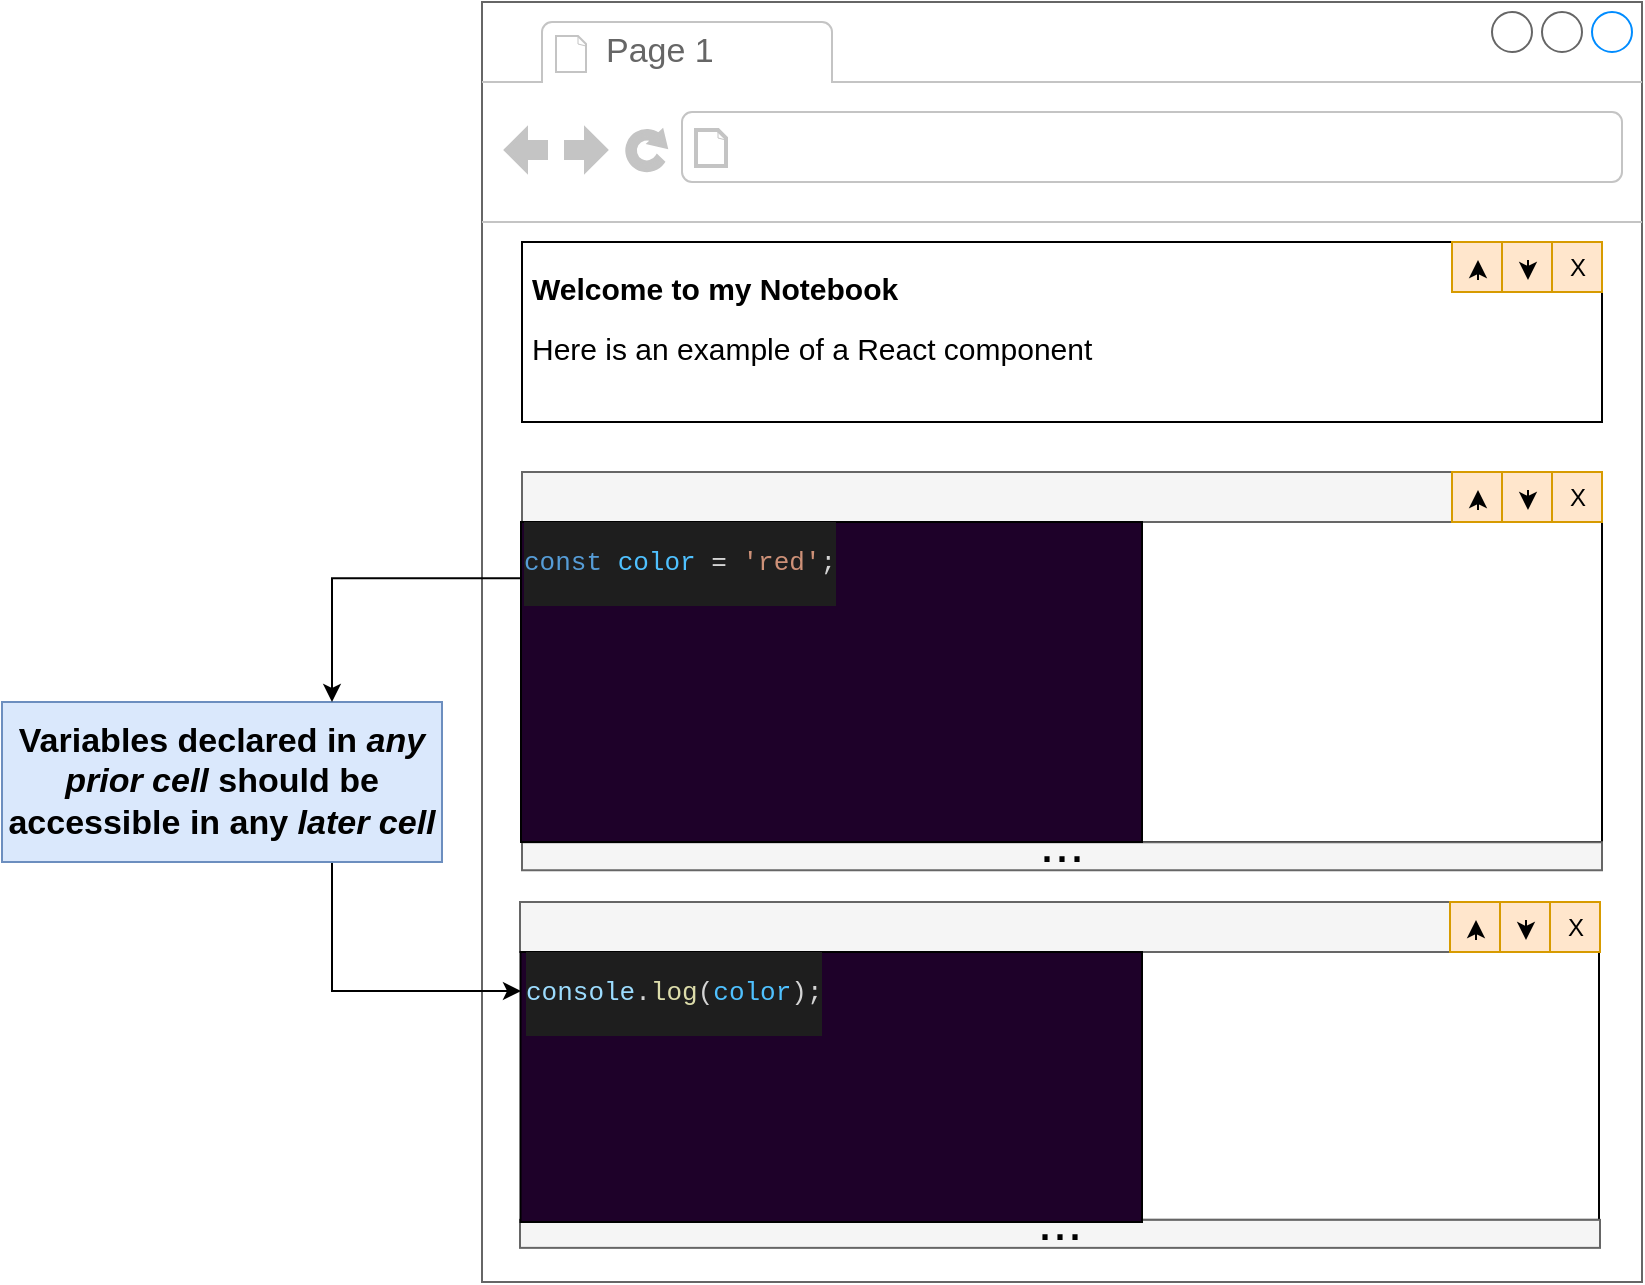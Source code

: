 <mxfile version="13.3.7" type="device" pages="5"><diagram id="fMt2yLGvIzxFfMrioRBl" name="01 - feature"><mxGraphModel dx="715" dy="441" grid="1" gridSize="10" guides="1" tooltips="1" connect="1" arrows="1" fold="1" page="1" pageScale="1" pageWidth="1920" pageHeight="1200" math="0" shadow="0"><root><mxCell id="0"/><mxCell id="1" parent="0"/><mxCell id="4EHgnPiR4LITWWFF0aPm-1" value="" style="strokeWidth=1;shadow=0;dashed=0;align=center;html=1;shape=mxgraph.mockup.containers.browserWindow;rSize=0;strokeColor=#666666;strokeColor2=#008cff;strokeColor3=#c4c4c4;mainText=,;recursiveResize=0;fontSize=15;" vertex="1" parent="1"><mxGeometry x="460" y="190" width="580" height="640" as="geometry"/></mxCell><mxCell id="4EHgnPiR4LITWWFF0aPm-2" value="" style="rounded=0;whiteSpace=wrap;html=1;fontColor=#919191;align=left;" vertex="1" parent="4EHgnPiR4LITWWFF0aPm-1"><mxGeometry x="20" y="120" width="540" height="90" as="geometry"/></mxCell><mxCell id="4EHgnPiR4LITWWFF0aPm-3" value="Page 1" style="strokeWidth=1;shadow=0;dashed=0;align=center;html=1;shape=mxgraph.mockup.containers.anchor;fontSize=17;fontColor=#666666;align=left;" vertex="1" parent="4EHgnPiR4LITWWFF0aPm-1"><mxGeometry x="60" y="12" width="110" height="26" as="geometry"/></mxCell><mxCell id="4EHgnPiR4LITWWFF0aPm-4" value="" style="strokeWidth=1;shadow=0;dashed=0;align=center;html=1;shape=mxgraph.mockup.containers.anchor;rSize=0;fontSize=17;fontColor=#666666;align=left;" vertex="1" parent="4EHgnPiR4LITWWFF0aPm-1"><mxGeometry x="130" y="60" width="250" height="26" as="geometry"/></mxCell><mxCell id="4EHgnPiR4LITWWFF0aPm-5" value="Welcome to my Notebook" style="text;html=1;strokeColor=none;fillColor=none;align=left;verticalAlign=middle;whiteSpace=wrap;rounded=0;fontSize=15;fontStyle=1" vertex="1" parent="4EHgnPiR4LITWWFF0aPm-1"><mxGeometry x="22.5" y="132.5" width="220" height="20" as="geometry"/></mxCell><mxCell id="4EHgnPiR4LITWWFF0aPm-6" value="" style="rounded=0;whiteSpace=wrap;html=1;fontSize=15;align=left;" vertex="1" parent="4EHgnPiR4LITWWFF0aPm-1"><mxGeometry x="330" y="260" width="230" height="160" as="geometry"/></mxCell><mxCell id="4EHgnPiR4LITWWFF0aPm-8" value="Here is an example of a React component" style="text;html=1;strokeColor=none;fillColor=none;align=left;verticalAlign=middle;whiteSpace=wrap;rounded=0;fontSize=15;" vertex="1" parent="4EHgnPiR4LITWWFF0aPm-1"><mxGeometry x="22.5" y="162.5" width="300" height="20" as="geometry"/></mxCell><mxCell id="4EHgnPiR4LITWWFF0aPm-12" value="" style="rounded=0;whiteSpace=wrap;html=1;fontSize=15;align=left;" vertex="1" parent="4EHgnPiR4LITWWFF0aPm-1"><mxGeometry x="328.5" y="474.93" width="230" height="134" as="geometry"/></mxCell><mxCell id="4EHgnPiR4LITWWFF0aPm-15" value="" style="rounded=0;whiteSpace=wrap;html=1;align=left;fillColor=#ffe6cc;strokeColor=#d79b00;" vertex="1" parent="4EHgnPiR4LITWWFF0aPm-1"><mxGeometry x="535" y="120" width="25" height="25" as="geometry"/></mxCell><mxCell id="4EHgnPiR4LITWWFF0aPm-16" value="" style="rounded=0;whiteSpace=wrap;html=1;align=left;fillColor=#ffe6cc;strokeColor=#d79b00;" vertex="1" parent="4EHgnPiR4LITWWFF0aPm-1"><mxGeometry x="510" y="120" width="25" height="25" as="geometry"/></mxCell><mxCell id="4EHgnPiR4LITWWFF0aPm-17" value="" style="rounded=0;whiteSpace=wrap;html=1;align=left;fillColor=#ffe6cc;strokeColor=#d79b00;" vertex="1" parent="4EHgnPiR4LITWWFF0aPm-1"><mxGeometry x="485" y="120" width="25" height="25" as="geometry"/></mxCell><mxCell id="4EHgnPiR4LITWWFF0aPm-18" value="X" style="text;html=1;align=center;verticalAlign=middle;whiteSpace=wrap;rounded=0;" vertex="1" parent="4EHgnPiR4LITWWFF0aPm-1"><mxGeometry x="542.5" y="127.5" width="10" height="10" as="geometry"/></mxCell><mxCell id="4EHgnPiR4LITWWFF0aPm-19" value="" style="rounded=0;whiteSpace=wrap;html=1;fontColor=#333333;align=left;fillColor=#f5f5f5;strokeColor=#666666;" vertex="1" parent="4EHgnPiR4LITWWFF0aPm-1"><mxGeometry x="20" y="235" width="540" height="25" as="geometry"/></mxCell><mxCell id="4EHgnPiR4LITWWFF0aPm-20" value="" style="rounded=0;whiteSpace=wrap;html=1;align=left;fillColor=#ffe6cc;strokeColor=#d79b00;" vertex="1" parent="4EHgnPiR4LITWWFF0aPm-1"><mxGeometry x="535" y="235" width="25" height="25" as="geometry"/></mxCell><mxCell id="4EHgnPiR4LITWWFF0aPm-21" value="" style="rounded=0;whiteSpace=wrap;html=1;align=left;fillColor=#ffe6cc;strokeColor=#d79b00;" vertex="1" parent="4EHgnPiR4LITWWFF0aPm-1"><mxGeometry x="510" y="235" width="25" height="25" as="geometry"/></mxCell><mxCell id="4EHgnPiR4LITWWFF0aPm-22" value="" style="rounded=0;whiteSpace=wrap;html=1;align=left;fillColor=#ffe6cc;strokeColor=#d79b00;" vertex="1" parent="4EHgnPiR4LITWWFF0aPm-1"><mxGeometry x="485" y="235" width="25" height="25" as="geometry"/></mxCell><mxCell id="4EHgnPiR4LITWWFF0aPm-23" value="X" style="text;html=1;align=center;verticalAlign=middle;whiteSpace=wrap;rounded=0;" vertex="1" parent="4EHgnPiR4LITWWFF0aPm-1"><mxGeometry x="542.5" y="242.5" width="10" height="10" as="geometry"/></mxCell><mxCell id="4EHgnPiR4LITWWFF0aPm-24" value="" style="endArrow=classic;html=1;fontColor=#919191;fillColor=#ffe6cc;" edge="1" parent="4EHgnPiR4LITWWFF0aPm-1"><mxGeometry width="50" height="50" relative="1" as="geometry"><mxPoint x="498" y="254" as="sourcePoint"/><mxPoint x="498" y="244" as="targetPoint"/></mxGeometry></mxCell><mxCell id="4EHgnPiR4LITWWFF0aPm-25" value="" style="endArrow=classic;html=1;fontColor=#919191;fillColor=#ffe6cc;" edge="1" parent="4EHgnPiR4LITWWFF0aPm-1"><mxGeometry width="50" height="50" relative="1" as="geometry"><mxPoint x="523" y="244" as="sourcePoint"/><mxPoint x="523" y="254" as="targetPoint"/><Array as="points"><mxPoint x="523" y="244"/></Array></mxGeometry></mxCell><mxCell id="4EHgnPiR4LITWWFF0aPm-34" value="" style="rounded=0;whiteSpace=wrap;html=1;fontColor=#333333;align=left;fillColor=#f5f5f5;strokeColor=#666666;" vertex="1" parent="4EHgnPiR4LITWWFF0aPm-1"><mxGeometry x="19" y="450.0" width="540" height="25" as="geometry"/></mxCell><mxCell id="4EHgnPiR4LITWWFF0aPm-35" value="" style="rounded=0;whiteSpace=wrap;html=1;align=left;fillColor=#ffe6cc;strokeColor=#d79b00;" vertex="1" parent="4EHgnPiR4LITWWFF0aPm-1"><mxGeometry x="534" y="450.0" width="25" height="25" as="geometry"/></mxCell><mxCell id="4EHgnPiR4LITWWFF0aPm-36" value="" style="rounded=0;whiteSpace=wrap;html=1;align=left;fillColor=#ffe6cc;strokeColor=#d79b00;" vertex="1" parent="4EHgnPiR4LITWWFF0aPm-1"><mxGeometry x="509" y="450.0" width="25" height="25" as="geometry"/></mxCell><mxCell id="4EHgnPiR4LITWWFF0aPm-37" value="" style="rounded=0;whiteSpace=wrap;html=1;align=left;fillColor=#ffe6cc;strokeColor=#d79b00;" vertex="1" parent="4EHgnPiR4LITWWFF0aPm-1"><mxGeometry x="484" y="450.0" width="25" height="25" as="geometry"/></mxCell><mxCell id="4EHgnPiR4LITWWFF0aPm-38" value="X" style="text;html=1;align=center;verticalAlign=middle;whiteSpace=wrap;rounded=0;" vertex="1" parent="4EHgnPiR4LITWWFF0aPm-1"><mxGeometry x="541.5" y="457.5" width="10" height="10" as="geometry"/></mxCell><mxCell id="4EHgnPiR4LITWWFF0aPm-39" value="" style="endArrow=classic;html=1;fontColor=#919191;fillColor=#ffe6cc;" edge="1" parent="4EHgnPiR4LITWWFF0aPm-1"><mxGeometry width="50" height="50" relative="1" as="geometry"><mxPoint x="497" y="469.0" as="sourcePoint"/><mxPoint x="497" y="459.0" as="targetPoint"/></mxGeometry></mxCell><mxCell id="4EHgnPiR4LITWWFF0aPm-40" value="" style="endArrow=classic;html=1;fontColor=#919191;fillColor=#ffe6cc;" edge="1" parent="4EHgnPiR4LITWWFF0aPm-1"><mxGeometry width="50" height="50" relative="1" as="geometry"><mxPoint x="522" y="459.0" as="sourcePoint"/><mxPoint x="522" y="469.0" as="targetPoint"/><Array as="points"><mxPoint x="522" y="459.0"/></Array></mxGeometry></mxCell><mxCell id="4EHgnPiR4LITWWFF0aPm-41" value="" style="rounded=0;whiteSpace=wrap;html=1;fontColor=#333333;align=center;fillColor=#f5f5f5;strokeColor=#666666;fontSize=21;" vertex="1" parent="4EHgnPiR4LITWWFF0aPm-1"><mxGeometry x="19" y="608.93" width="540" height="14" as="geometry"/></mxCell><mxCell id="4EHgnPiR4LITWWFF0aPm-42" value="..." style="text;html=1;strokeColor=none;fillColor=none;align=center;verticalAlign=middle;whiteSpace=wrap;rounded=0;fontSize=27;fontColor=#000000;" vertex="1" parent="4EHgnPiR4LITWWFF0aPm-1"><mxGeometry x="269" y="608.93" width="40" height="2" as="geometry"/></mxCell><mxCell id="4EHgnPiR4LITWWFF0aPm-43" value="" style="rounded=0;whiteSpace=wrap;html=1;fontColor=#333333;align=center;fillColor=#f5f5f5;strokeColor=#666666;fontSize=21;" vertex="1" parent="4EHgnPiR4LITWWFF0aPm-1"><mxGeometry x="20" y="420.13" width="540" height="14" as="geometry"/></mxCell><mxCell id="4EHgnPiR4LITWWFF0aPm-44" value="..." style="text;html=1;strokeColor=none;fillColor=none;align=center;verticalAlign=middle;whiteSpace=wrap;rounded=0;fontSize=27;fontColor=#000000;" vertex="1" parent="4EHgnPiR4LITWWFF0aPm-1"><mxGeometry x="270" y="420.13" width="40" height="2" as="geometry"/></mxCell><mxCell id="4EHgnPiR4LITWWFF0aPm-48" value="" style="rounded=0;whiteSpace=wrap;html=1;fontSize=9;fillColor=#1E0129;" vertex="1" parent="4EHgnPiR4LITWWFF0aPm-1"><mxGeometry x="19.5" y="260" width="310.5" height="160" as="geometry"/></mxCell><mxCell id="4EHgnPiR4LITWWFF0aPm-47" value="&lt;meta charset=&quot;utf-8&quot; style=&quot;font-size: 13px;&quot;&gt;&lt;div style=&quot;color: rgb(212, 212, 212); background-color: rgb(30, 30, 30); font-family: menlo, monaco, &amp;quot;courier new&amp;quot;, monospace; font-weight: normal; font-size: 13px; line-height: 42px;&quot;&gt;&lt;div style=&quot;font-size: 13px;&quot;&gt;&lt;span style=&quot;color: rgb(86, 156, 214); font-size: 13px;&quot;&gt;const&lt;/span&gt;&lt;span style=&quot;color: rgb(212, 212, 212); font-size: 13px;&quot;&gt; &lt;/span&gt;&lt;span style=&quot;color: rgb(79, 193, 255); font-size: 13px;&quot;&gt;color&lt;/span&gt;&lt;span style=&quot;color: rgb(212, 212, 212); font-size: 13px;&quot;&gt; = &lt;/span&gt;&lt;span style=&quot;color: rgb(206, 145, 120); font-size: 13px;&quot;&gt;'red'&lt;/span&gt;&lt;span style=&quot;color: rgb(212, 212, 212); font-size: 13px;&quot;&gt;;&lt;/span&gt;&lt;/div&gt;&lt;/div&gt;" style="text;whiteSpace=wrap;html=1;fontSize=13;" vertex="1" parent="4EHgnPiR4LITWWFF0aPm-1"><mxGeometry x="19" y="252.5" width="311" height="47.5" as="geometry"/></mxCell><mxCell id="4EHgnPiR4LITWWFF0aPm-49" value="" style="rounded=0;whiteSpace=wrap;html=1;fontSize=9;fillColor=#1E0129;" vertex="1" parent="4EHgnPiR4LITWWFF0aPm-1"><mxGeometry x="19.25" y="475" width="310.75" height="135" as="geometry"/></mxCell><mxCell id="4EHgnPiR4LITWWFF0aPm-50" value="&lt;div style=&quot;color: rgb(212, 212, 212); background-color: rgb(30, 30, 30); font-family: menlo, monaco, &amp;quot;courier new&amp;quot;, monospace; font-size: 13px; line-height: 42px;&quot;&gt;&lt;span style=&quot;color: rgb(156, 220, 254); font-size: 13px;&quot;&gt;console&lt;/span&gt;.&lt;span style=&quot;color: rgb(220, 220, 170); font-size: 13px;&quot;&gt;log&lt;/span&gt;(&lt;span style=&quot;color: rgb(79, 193, 255); font-size: 13px;&quot;&gt;color&lt;/span&gt;);&lt;/div&gt;" style="text;html=1;strokeColor=none;fillColor=none;align=left;verticalAlign=middle;whiteSpace=wrap;rounded=0;fontSize=13;" vertex="1" parent="4EHgnPiR4LITWWFF0aPm-1"><mxGeometry x="19.5" y="477" width="320.5" height="35" as="geometry"/></mxCell><mxCell id="4EHgnPiR4LITWWFF0aPm-45" value="" style="endArrow=classic;html=1;fontColor=#919191;fillColor=#ffe6cc;" edge="1" parent="1"><mxGeometry width="50" height="50" relative="1" as="geometry"><mxPoint x="958" y="329" as="sourcePoint"/><mxPoint x="958" y="319" as="targetPoint"/></mxGeometry></mxCell><mxCell id="4EHgnPiR4LITWWFF0aPm-46" value="" style="endArrow=classic;html=1;fontColor=#919191;fillColor=#ffe6cc;" edge="1" parent="1"><mxGeometry width="50" height="50" relative="1" as="geometry"><mxPoint x="983" y="319" as="sourcePoint"/><mxPoint x="983" y="329" as="targetPoint"/><Array as="points"><mxPoint x="983" y="319"/></Array></mxGeometry></mxCell><mxCell id="4EHgnPiR4LITWWFF0aPm-56" style="edgeStyle=orthogonalEdgeStyle;rounded=0;orthogonalLoop=1;jettySize=auto;html=1;exitX=0.75;exitY=1;exitDx=0;exitDy=0;entryX=0;entryY=0.5;entryDx=0;entryDy=0;fontSize=17;" edge="1" parent="1" source="4EHgnPiR4LITWWFF0aPm-53" target="4EHgnPiR4LITWWFF0aPm-50"><mxGeometry relative="1" as="geometry"/></mxCell><mxCell id="4EHgnPiR4LITWWFF0aPm-53" value="Variables declared in &lt;i style=&quot;font-size: 17px;&quot;&gt;any prior cell&lt;/i&gt;&amp;nbsp;should be accessible in any &lt;i style=&quot;font-size: 17px;&quot;&gt;later cell&lt;/i&gt;" style="rounded=0;whiteSpace=wrap;html=1;fillColor=#dae8fc;fontSize=17;align=center;strokeColor=#6c8ebf;fontStyle=1" vertex="1" parent="1"><mxGeometry x="220" y="540" width="220" height="80" as="geometry"/></mxCell><mxCell id="4EHgnPiR4LITWWFF0aPm-54" style="edgeStyle=orthogonalEdgeStyle;rounded=0;orthogonalLoop=1;jettySize=auto;html=1;exitX=0;exitY=0.75;exitDx=0;exitDy=0;entryX=0.75;entryY=0;entryDx=0;entryDy=0;fontSize=17;" edge="1" parent="1" source="4EHgnPiR4LITWWFF0aPm-47" target="4EHgnPiR4LITWWFF0aPm-53"><mxGeometry relative="1" as="geometry"/></mxCell></root></mxGraphModel></diagram><diagram id="TLlCWBfr9F1sUabY5ptL" name="02 - mock"><mxGraphModel dx="601" dy="370" grid="1" gridSize="10" guides="1" tooltips="1" connect="1" arrows="1" fold="1" page="1" pageScale="1" pageWidth="1920" pageHeight="1200" math="0" shadow="0"><root><mxCell id="9-IwWH7iqZ-m_1rVDRzr-0"/><mxCell id="9-IwWH7iqZ-m_1rVDRzr-1" parent="9-IwWH7iqZ-m_1rVDRzr-0"/><mxCell id="9-IwWH7iqZ-m_1rVDRzr-19" style="edgeStyle=orthogonalEdgeStyle;rounded=0;orthogonalLoop=1;jettySize=auto;html=1;exitX=1;exitY=0.25;exitDx=0;exitDy=0;fontSize=17;" edge="1" parent="9-IwWH7iqZ-m_1rVDRzr-1" source="9-IwWH7iqZ-m_1rVDRzr-13" target="9-IwWH7iqZ-m_1rVDRzr-18"><mxGeometry relative="1" as="geometry"/></mxCell><mxCell id="9-IwWH7iqZ-m_1rVDRzr-22" style="edgeStyle=orthogonalEdgeStyle;rounded=0;orthogonalLoop=1;jettySize=auto;html=1;exitX=1;exitY=0.5;exitDx=0;exitDy=0;fontSize=17;" edge="1" parent="9-IwWH7iqZ-m_1rVDRzr-1" source="9-IwWH7iqZ-m_1rVDRzr-13" target="9-IwWH7iqZ-m_1rVDRzr-20"><mxGeometry relative="1" as="geometry"/></mxCell><mxCell id="9-IwWH7iqZ-m_1rVDRzr-23" style="edgeStyle=orthogonalEdgeStyle;rounded=0;orthogonalLoop=1;jettySize=auto;html=1;exitX=1;exitY=0.75;exitDx=0;exitDy=0;fontSize=17;" edge="1" parent="9-IwWH7iqZ-m_1rVDRzr-1" source="9-IwWH7iqZ-m_1rVDRzr-13" target="9-IwWH7iqZ-m_1rVDRzr-21"><mxGeometry relative="1" as="geometry"/></mxCell><mxCell id="9-IwWH7iqZ-m_1rVDRzr-13" value="Bundler" style="rounded=0;whiteSpace=wrap;html=1;fontSize=17;align=center;fillColor=#f8cecc;strokeColor=#b85450;fontStyle=1" vertex="1" parent="9-IwWH7iqZ-m_1rVDRzr-1"><mxGeometry x="1040" y="400" width="100" height="190" as="geometry"/></mxCell><mxCell id="9-IwWH7iqZ-m_1rVDRzr-15" style="edgeStyle=orthogonalEdgeStyle;rounded=0;orthogonalLoop=1;jettySize=auto;html=1;exitX=1;exitY=0.5;exitDx=0;exitDy=0;entryX=0;entryY=0.25;entryDx=0;entryDy=0;fontSize=17;" edge="1" parent="9-IwWH7iqZ-m_1rVDRzr-1" target="9-IwWH7iqZ-m_1rVDRzr-13"><mxGeometry relative="1" as="geometry"><mxPoint x="985" y="425" as="sourcePoint"/></mxGeometry></mxCell><mxCell id="9-IwWH7iqZ-m_1rVDRzr-16" style="edgeStyle=orthogonalEdgeStyle;rounded=0;orthogonalLoop=1;jettySize=auto;html=1;exitX=1;exitY=0.5;exitDx=0;exitDy=0;fontSize=17;" edge="1" parent="9-IwWH7iqZ-m_1rVDRzr-1" target="9-IwWH7iqZ-m_1rVDRzr-13"><mxGeometry relative="1" as="geometry"><mxPoint x="985" y="495" as="sourcePoint"/></mxGeometry></mxCell><mxCell id="9-IwWH7iqZ-m_1rVDRzr-17" style="edgeStyle=orthogonalEdgeStyle;rounded=0;orthogonalLoop=1;jettySize=auto;html=1;exitX=1;exitY=0.5;exitDx=0;exitDy=0;entryX=0;entryY=0.75;entryDx=0;entryDy=0;fontSize=17;" edge="1" parent="9-IwWH7iqZ-m_1rVDRzr-1" target="9-IwWH7iqZ-m_1rVDRzr-13"><mxGeometry relative="1" as="geometry"><mxPoint x="985" y="565.0" as="sourcePoint"/></mxGeometry></mxCell><mxCell id="9-IwWH7iqZ-m_1rVDRzr-18" value="Bundle #1" style="rounded=0;whiteSpace=wrap;html=1;fontSize=17;" vertex="1" parent="9-IwWH7iqZ-m_1rVDRzr-1"><mxGeometry x="1180" y="400" width="165" height="50" as="geometry"/></mxCell><mxCell id="9-IwWH7iqZ-m_1rVDRzr-20" value="Bundle #2" style="rounded=0;whiteSpace=wrap;html=1;fontSize=17;" vertex="1" parent="9-IwWH7iqZ-m_1rVDRzr-1"><mxGeometry x="1180" y="470" width="165" height="50" as="geometry"/></mxCell><mxCell id="9-IwWH7iqZ-m_1rVDRzr-21" value="Bundle #3" style="rounded=0;whiteSpace=wrap;html=1;fontSize=17;" vertex="1" parent="9-IwWH7iqZ-m_1rVDRzr-1"><mxGeometry x="1180" y="540" width="165" height="50" as="geometry"/></mxCell><mxCell id="9CL7wc5ZK-sgvgn8DdPb-0" value="Code Cell #1" style="rounded=0;whiteSpace=wrap;html=1;fillColor=#dae8fc;fontSize=17;align=center;strokeColor=#6c8ebf;" vertex="1" parent="9-IwWH7iqZ-m_1rVDRzr-1"><mxGeometry x="830" y="400" width="165" height="50" as="geometry"/></mxCell><mxCell id="9CL7wc5ZK-sgvgn8DdPb-1" value="Code Cell #2" style="rounded=0;whiteSpace=wrap;html=1;fillColor=#dae8fc;fontSize=17;align=center;strokeColor=#6c8ebf;" vertex="1" parent="9-IwWH7iqZ-m_1rVDRzr-1"><mxGeometry x="830" y="470" width="165" height="50" as="geometry"/></mxCell><mxCell id="9CL7wc5ZK-sgvgn8DdPb-2" value="Code Cell #3" style="rounded=0;whiteSpace=wrap;html=1;fillColor=#dae8fc;fontSize=17;align=center;strokeColor=#6c8ebf;" vertex="1" parent="9-IwWH7iqZ-m_1rVDRzr-1"><mxGeometry x="830" y="540" width="165" height="50" as="geometry"/></mxCell></root></mxGraphModel></diagram><diagram id="l2N3i514HF_DCc2bfVVc" name="03 - cumulative"><mxGraphModel dx="601" dy="370" grid="1" gridSize="10" guides="1" tooltips="1" connect="1" arrows="1" fold="1" page="1" pageScale="1" pageWidth="1920" pageHeight="1200" math="0" shadow="0"><root><mxCell id="CK3TD5VyV2mL7bhEDmnD-0"/><mxCell id="CK3TD5VyV2mL7bhEDmnD-1" parent="CK3TD5VyV2mL7bhEDmnD-0"/><mxCell id="y-zCOXWfsDfI_2SJzNWe-15" value="" style="rounded=0;whiteSpace=wrap;html=1;fontSize=14;fillColor=#f5f5f5;strokeColor=#666666;fontColor=#333333;" vertex="1" parent="CK3TD5VyV2mL7bhEDmnD-1"><mxGeometry x="602.5" y="355" width="305" height="220" as="geometry"/></mxCell><mxCell id="y-zCOXWfsDfI_2SJzNWe-3" style="edgeStyle=orthogonalEdgeStyle;rounded=0;orthogonalLoop=1;jettySize=auto;html=1;exitX=1;exitY=0.5;exitDx=0;exitDy=0;fontSize=14;" edge="1" parent="CK3TD5VyV2mL7bhEDmnD-1" source="YnfJ5ILSqMqfT92J9z97-0" target="y-zCOXWfsDfI_2SJzNWe-2"><mxGeometry relative="1" as="geometry"/></mxCell><mxCell id="YnfJ5ILSqMqfT92J9z97-0" value="Code Cell #1" style="rounded=0;whiteSpace=wrap;html=1;fillColor=#dae8fc;fontSize=14;align=center;strokeColor=#6c8ebf;" vertex="1" parent="CK3TD5VyV2mL7bhEDmnD-1"><mxGeometry x="490" y="370" width="90" height="50" as="geometry"/></mxCell><mxCell id="y-zCOXWfsDfI_2SJzNWe-7" style="edgeStyle=orthogonalEdgeStyle;rounded=0;orthogonalLoop=1;jettySize=auto;html=1;exitX=1;exitY=0.5;exitDx=0;exitDy=0;entryX=0;entryY=0.5;entryDx=0;entryDy=0;fontSize=14;" edge="1" parent="CK3TD5VyV2mL7bhEDmnD-1" source="YnfJ5ILSqMqfT92J9z97-1" target="y-zCOXWfsDfI_2SJzNWe-5"><mxGeometry relative="1" as="geometry"/></mxCell><mxCell id="YnfJ5ILSqMqfT92J9z97-1" value="Code Cell #2" style="rounded=0;whiteSpace=wrap;html=1;fillColor=#dae8fc;fontSize=14;align=center;strokeColor=#6c8ebf;" vertex="1" parent="CK3TD5VyV2mL7bhEDmnD-1"><mxGeometry x="490" y="440" width="90" height="50" as="geometry"/></mxCell><mxCell id="y-zCOXWfsDfI_2SJzNWe-12" style="edgeStyle=orthogonalEdgeStyle;rounded=0;orthogonalLoop=1;jettySize=auto;html=1;exitX=1;exitY=0.5;exitDx=0;exitDy=0;fontSize=14;" edge="1" parent="CK3TD5VyV2mL7bhEDmnD-1" source="YnfJ5ILSqMqfT92J9z97-2" target="y-zCOXWfsDfI_2SJzNWe-9"><mxGeometry relative="1" as="geometry"/></mxCell><mxCell id="YnfJ5ILSqMqfT92J9z97-2" value="Code Cell #3" style="rounded=0;whiteSpace=wrap;html=1;fillColor=#dae8fc;fontSize=14;align=center;strokeColor=#6c8ebf;" vertex="1" parent="CK3TD5VyV2mL7bhEDmnD-1"><mxGeometry x="490" y="510" width="90" height="50" as="geometry"/></mxCell><mxCell id="y-zCOXWfsDfI_2SJzNWe-18" style="edgeStyle=orthogonalEdgeStyle;rounded=0;orthogonalLoop=1;jettySize=auto;html=1;exitX=1;exitY=0.25;exitDx=0;exitDy=0;fontSize=14;" edge="1" parent="CK3TD5VyV2mL7bhEDmnD-1" source="y-zCOXWfsDfI_2SJzNWe-0" target="y-zCOXWfsDfI_2SJzNWe-17"><mxGeometry relative="1" as="geometry"/></mxCell><mxCell id="y-zCOXWfsDfI_2SJzNWe-21" style="edgeStyle=orthogonalEdgeStyle;rounded=0;orthogonalLoop=1;jettySize=auto;html=1;exitX=1;exitY=0.5;exitDx=0;exitDy=0;fontSize=14;" edge="1" parent="CK3TD5VyV2mL7bhEDmnD-1" source="y-zCOXWfsDfI_2SJzNWe-0" target="y-zCOXWfsDfI_2SJzNWe-19"><mxGeometry relative="1" as="geometry"/></mxCell><mxCell id="y-zCOXWfsDfI_2SJzNWe-22" style="edgeStyle=orthogonalEdgeStyle;rounded=0;orthogonalLoop=1;jettySize=auto;html=1;exitX=1;exitY=0.75;exitDx=0;exitDy=0;fontSize=14;" edge="1" parent="CK3TD5VyV2mL7bhEDmnD-1" source="y-zCOXWfsDfI_2SJzNWe-0" target="y-zCOXWfsDfI_2SJzNWe-20"><mxGeometry relative="1" as="geometry"/></mxCell><mxCell id="y-zCOXWfsDfI_2SJzNWe-0" value="Bundler" style="rounded=0;whiteSpace=wrap;html=1;fontSize=17;align=center;fillColor=#f8cecc;strokeColor=#b85450;fontStyle=1" vertex="1" parent="CK3TD5VyV2mL7bhEDmnD-1"><mxGeometry x="930" y="370" width="80" height="190" as="geometry"/></mxCell><mxCell id="y-zCOXWfsDfI_2SJzNWe-14" style="edgeStyle=orthogonalEdgeStyle;rounded=0;orthogonalLoop=1;jettySize=auto;html=1;exitX=1;exitY=0.5;exitDx=0;exitDy=0;entryX=0.015;entryY=0.135;entryDx=0;entryDy=0;entryPerimeter=0;fontSize=14;" edge="1" parent="CK3TD5VyV2mL7bhEDmnD-1" source="y-zCOXWfsDfI_2SJzNWe-2" target="y-zCOXWfsDfI_2SJzNWe-0"><mxGeometry relative="1" as="geometry"/></mxCell><mxCell id="y-zCOXWfsDfI_2SJzNWe-2" value="Code Cell #1" style="rounded=0;whiteSpace=wrap;html=1;fillColor=#dae8fc;fontSize=14;align=center;strokeColor=#6c8ebf;" vertex="1" parent="CK3TD5VyV2mL7bhEDmnD-1"><mxGeometry x="710" y="370" width="90" height="50" as="geometry"/></mxCell><mxCell id="y-zCOXWfsDfI_2SJzNWe-5" value="Code Cell #1" style="rounded=0;whiteSpace=wrap;html=1;fillColor=#dae8fc;fontSize=14;align=center;strokeColor=#6c8ebf;" vertex="1" parent="CK3TD5VyV2mL7bhEDmnD-1"><mxGeometry x="670" y="440" width="90" height="50" as="geometry"/></mxCell><mxCell id="y-zCOXWfsDfI_2SJzNWe-8" style="edgeStyle=orthogonalEdgeStyle;rounded=0;orthogonalLoop=1;jettySize=auto;html=1;exitX=1;exitY=0.5;exitDx=0;exitDy=0;fontSize=14;" edge="1" parent="CK3TD5VyV2mL7bhEDmnD-1" source="y-zCOXWfsDfI_2SJzNWe-6" target="y-zCOXWfsDfI_2SJzNWe-0"><mxGeometry relative="1" as="geometry"/></mxCell><mxCell id="y-zCOXWfsDfI_2SJzNWe-6" value="Code Cell #2" style="rounded=0;whiteSpace=wrap;html=1;fillColor=#dae8fc;fontSize=14;align=center;strokeColor=#6c8ebf;" vertex="1" parent="CK3TD5VyV2mL7bhEDmnD-1"><mxGeometry x="760" y="440" width="90" height="50" as="geometry"/></mxCell><mxCell id="y-zCOXWfsDfI_2SJzNWe-9" value="Code Cell #1" style="rounded=0;whiteSpace=wrap;html=1;fillColor=#dae8fc;fontSize=14;align=center;strokeColor=#6c8ebf;" vertex="1" parent="CK3TD5VyV2mL7bhEDmnD-1"><mxGeometry x="620" y="510" width="90" height="50" as="geometry"/></mxCell><mxCell id="y-zCOXWfsDfI_2SJzNWe-10" value="Code Cell #2" style="rounded=0;whiteSpace=wrap;html=1;fillColor=#dae8fc;fontSize=14;align=center;strokeColor=#6c8ebf;" vertex="1" parent="CK3TD5VyV2mL7bhEDmnD-1"><mxGeometry x="710" y="510" width="90" height="50" as="geometry"/></mxCell><mxCell id="y-zCOXWfsDfI_2SJzNWe-13" style="edgeStyle=orthogonalEdgeStyle;rounded=0;orthogonalLoop=1;jettySize=auto;html=1;exitX=1;exitY=0.5;exitDx=0;exitDy=0;entryX=0.009;entryY=0.869;entryDx=0;entryDy=0;entryPerimeter=0;fontSize=14;" edge="1" parent="CK3TD5VyV2mL7bhEDmnD-1" source="y-zCOXWfsDfI_2SJzNWe-11" target="y-zCOXWfsDfI_2SJzNWe-0"><mxGeometry relative="1" as="geometry"/></mxCell><mxCell id="y-zCOXWfsDfI_2SJzNWe-11" value="Code Cell #3" style="rounded=0;whiteSpace=wrap;html=1;fillColor=#dae8fc;fontSize=14;align=center;strokeColor=#6c8ebf;" vertex="1" parent="CK3TD5VyV2mL7bhEDmnD-1"><mxGeometry x="800" y="510" width="90" height="50" as="geometry"/></mxCell><mxCell id="y-zCOXWfsDfI_2SJzNWe-16" value="Joining Step" style="rounded=0;whiteSpace=wrap;html=1;fontSize=14;fillColor=#f5f5f5;strokeColor=#666666;fontColor=#333333;fontStyle=1" vertex="1" parent="CK3TD5VyV2mL7bhEDmnD-1"><mxGeometry x="602.5" y="325" width="305" height="30" as="geometry"/></mxCell><mxCell id="y-zCOXWfsDfI_2SJzNWe-17" value="Bundle for #1" style="rounded=0;whiteSpace=wrap;html=1;fillColor=#e1d5e7;fontSize=14;align=center;strokeColor=#9673a6;" vertex="1" parent="CK3TD5VyV2mL7bhEDmnD-1"><mxGeometry x="1050" y="380" width="140" height="50" as="geometry"/></mxCell><mxCell id="y-zCOXWfsDfI_2SJzNWe-19" value="Bundle for #1, #2" style="rounded=0;whiteSpace=wrap;html=1;fillColor=#e1d5e7;fontSize=14;align=center;strokeColor=#9673a6;" vertex="1" parent="CK3TD5VyV2mL7bhEDmnD-1"><mxGeometry x="1050" y="440" width="140" height="50" as="geometry"/></mxCell><mxCell id="y-zCOXWfsDfI_2SJzNWe-20" value="Bundle for #1, #2, #3" style="rounded=0;whiteSpace=wrap;html=1;fillColor=#e1d5e7;fontSize=14;align=center;strokeColor=#9673a6;" vertex="1" parent="CK3TD5VyV2mL7bhEDmnD-1"><mxGeometry x="1050" y="500" width="140" height="50" as="geometry"/></mxCell></root></mxGraphModel></diagram><diagram id="lz0Ed_Ugj1yRrPnmIeUS" name="04 - show"><mxGraphModel dx="501" dy="309" grid="1" gridSize="10" guides="1" tooltips="1" connect="1" arrows="1" fold="1" page="1" pageScale="1" pageWidth="1920" pageHeight="1200" math="0" shadow="0"><root><mxCell id="m-aqZoePiqRb5iIrLkEg-0"/><mxCell id="m-aqZoePiqRb5iIrLkEg-1" parent="m-aqZoePiqRb5iIrLkEg-0"/><mxCell id="MBdPiP9mZIPnyTWPhYZ6-0" value="" style="rounded=0;whiteSpace=wrap;html=1;fontSize=14;fillColor=#f5f5f5;strokeColor=#666666;fontColor=#333333;" vertex="1" parent="m-aqZoePiqRb5iIrLkEg-1"><mxGeometry x="602.5" y="355" width="305" height="155" as="geometry"/></mxCell><mxCell id="MBdPiP9mZIPnyTWPhYZ6-12" style="edgeStyle=orthogonalEdgeStyle;rounded=0;orthogonalLoop=1;jettySize=auto;html=1;exitX=1;exitY=0.5;exitDx=0;exitDy=0;fontSize=14;" edge="1" parent="m-aqZoePiqRb5iIrLkEg-1" source="MBdPiP9mZIPnyTWPhYZ6-4" target="MBdPiP9mZIPnyTWPhYZ6-9"><mxGeometry relative="1" as="geometry"/></mxCell><mxCell id="MBdPiP9mZIPnyTWPhYZ6-4" value="Code Cell #2" style="rounded=0;whiteSpace=wrap;html=1;fillColor=#dae8fc;fontSize=14;align=center;strokeColor=#6c8ebf;" vertex="1" parent="m-aqZoePiqRb5iIrLkEg-1"><mxGeometry x="480" y="365" width="90" height="50" as="geometry"/></mxCell><mxCell id="V7ArF0djnrASl8yxaxqr-0" style="edgeStyle=orthogonalEdgeStyle;rounded=0;orthogonalLoop=1;jettySize=auto;html=1;exitX=1;exitY=0.5;exitDx=0;exitDy=0;entryX=1;entryY=0.5;entryDx=0;entryDy=0;fontSize=14;" edge="1" parent="m-aqZoePiqRb5iIrLkEg-1" source="MBdPiP9mZIPnyTWPhYZ6-6" target="MBdPiP9mZIPnyTWPhYZ6-9"><mxGeometry relative="1" as="geometry"><Array as="points"><mxPoint x="940" y="430"/><mxPoint x="940" y="390"/></Array></mxGeometry></mxCell><mxCell id="MBdPiP9mZIPnyTWPhYZ6-6" value="Code Cell #1" style="rounded=0;whiteSpace=wrap;html=1;fillColor=#dae8fc;fontSize=14;align=center;strokeColor=#6c8ebf;" vertex="1" parent="m-aqZoePiqRb5iIrLkEg-1"><mxGeometry x="615" y="410" width="280" height="40" as="geometry"/></mxCell><mxCell id="V7ArF0djnrASl8yxaxqr-1" style="edgeStyle=orthogonalEdgeStyle;rounded=0;orthogonalLoop=1;jettySize=auto;html=1;exitX=1;exitY=0.5;exitDx=0;exitDy=0;entryX=1;entryY=0.5;entryDx=0;entryDy=0;fontSize=14;" edge="1" parent="m-aqZoePiqRb5iIrLkEg-1" source="MBdPiP9mZIPnyTWPhYZ6-7" target="MBdPiP9mZIPnyTWPhYZ6-9"><mxGeometry relative="1" as="geometry"><Array as="points"><mxPoint x="940" y="470"/><mxPoint x="940" y="390"/></Array></mxGeometry></mxCell><mxCell id="MBdPiP9mZIPnyTWPhYZ6-7" value="Code Cell #2" style="rounded=0;whiteSpace=wrap;html=1;fillColor=#dae8fc;fontSize=14;align=center;strokeColor=#6c8ebf;" vertex="1" parent="m-aqZoePiqRb5iIrLkEg-1"><mxGeometry x="615" y="450" width="280" height="40" as="geometry"/></mxCell><mxCell id="MBdPiP9mZIPnyTWPhYZ6-8" value="Joining Step" style="rounded=0;whiteSpace=wrap;html=1;fontSize=14;fillColor=#f5f5f5;strokeColor=#666666;fontColor=#333333;fontStyle=1" vertex="1" parent="m-aqZoePiqRb5iIrLkEg-1"><mxGeometry x="602.5" y="325" width="305" height="30" as="geometry"/></mxCell><mxCell id="MBdPiP9mZIPnyTWPhYZ6-9" value="const show = () =&amp;gt; { &lt;i&gt;/* show logic */&lt;/i&gt; }" style="rounded=0;whiteSpace=wrap;html=1;fillColor=#e1d5e7;fontSize=14;align=center;strokeColor=#9673a6;" vertex="1" parent="m-aqZoePiqRb5iIrLkEg-1"><mxGeometry x="615" y="370" width="280" height="40" as="geometry"/></mxCell></root></mxGraphModel></diagram><diagram name="05 - noop" id="xeEGDNUSKl4IdISFKuA-"><mxGraphModel dx="501" dy="309" grid="1" gridSize="10" guides="1" tooltips="1" connect="1" arrows="1" fold="1" page="1" pageScale="1" pageWidth="1920" pageHeight="1200" math="0" shadow="0"><root><mxCell id="757ThQLynUZ_aksNLLpS-0"/><mxCell id="757ThQLynUZ_aksNLLpS-1" parent="757ThQLynUZ_aksNLLpS-0"/><mxCell id="NpMbae-7cprLM2NZbr8L-0" value="" style="rounded=0;whiteSpace=wrap;html=1;fontSize=14;fillColor=#f5f5f5;strokeColor=#666666;fontColor=#333333;" vertex="1" parent="757ThQLynUZ_aksNLLpS-1"><mxGeometry x="602.5" y="355" width="305" height="195" as="geometry"/></mxCell><mxCell id="NpMbae-7cprLM2NZbr8L-1" style="edgeStyle=orthogonalEdgeStyle;rounded=0;orthogonalLoop=1;jettySize=auto;html=1;exitX=1;exitY=0.5;exitDx=0;exitDy=0;fontSize=14;" edge="1" parent="757ThQLynUZ_aksNLLpS-1" source="NpMbae-7cprLM2NZbr8L-2" target="NpMbae-7cprLM2NZbr8L-6"><mxGeometry relative="1" as="geometry"/></mxCell><mxCell id="NpMbae-7cprLM2NZbr8L-2" value="Code Cell #2" style="rounded=0;whiteSpace=wrap;html=1;fillColor=#dae8fc;fontSize=14;align=center;strokeColor=#6c8ebf;" vertex="1" parent="757ThQLynUZ_aksNLLpS-1"><mxGeometry x="460" y="365" width="110" height="50" as="geometry"/></mxCell><mxCell id="L0y2T8dvICBcoCUuV9by-0" style="edgeStyle=orthogonalEdgeStyle;rounded=0;orthogonalLoop=1;jettySize=auto;html=1;exitX=1;exitY=0.5;exitDx=0;exitDy=0;entryX=1;entryY=0.5;entryDx=0;entryDy=0;fontSize=14;" edge="1" parent="757ThQLynUZ_aksNLLpS-1" source="NpMbae-7cprLM2NZbr8L-3" target="NpMbae-7cprLM2NZbr8L-6"><mxGeometry relative="1" as="geometry"><Array as="points"><mxPoint x="940" y="430"/><mxPoint x="940" y="390"/></Array></mxGeometry></mxCell><mxCell id="NpMbae-7cprLM2NZbr8L-3" value="Code Cell #1" style="rounded=0;whiteSpace=wrap;html=1;fillColor=#dae8fc;fontSize=14;align=center;strokeColor=#6c8ebf;" vertex="1" parent="757ThQLynUZ_aksNLLpS-1"><mxGeometry x="615" y="410" width="280" height="40" as="geometry"/></mxCell><mxCell id="L0y2T8dvICBcoCUuV9by-1" style="edgeStyle=orthogonalEdgeStyle;rounded=0;orthogonalLoop=1;jettySize=auto;html=1;exitX=1;exitY=0.5;exitDx=0;exitDy=0;entryX=1;entryY=0.5;entryDx=0;entryDy=0;fontSize=14;" edge="1" parent="757ThQLynUZ_aksNLLpS-1" source="NpMbae-7cprLM2NZbr8L-4" target="NpMbae-7cprLM2NZbr8L-7"><mxGeometry relative="1" as="geometry"><Array as="points"><mxPoint x="930" y="510"/><mxPoint x="930" y="470"/></Array></mxGeometry></mxCell><mxCell id="NpMbae-7cprLM2NZbr8L-4" value="Code Cell #2" style="rounded=0;whiteSpace=wrap;html=1;fillColor=#dae8fc;fontSize=14;align=center;strokeColor=#6c8ebf;" vertex="1" parent="757ThQLynUZ_aksNLLpS-1"><mxGeometry x="615" y="490" width="280" height="40" as="geometry"/></mxCell><mxCell id="NpMbae-7cprLM2NZbr8L-5" value="Joining Step" style="rounded=0;whiteSpace=wrap;html=1;fontSize=14;fillColor=#f5f5f5;strokeColor=#666666;fontColor=#333333;fontStyle=1" vertex="1" parent="757ThQLynUZ_aksNLLpS-1"><mxGeometry x="602.5" y="325" width="305" height="30" as="geometry"/></mxCell><mxCell id="NpMbae-7cprLM2NZbr8L-6" value="var show = () =&amp;gt; { &lt;i&gt;/* nothing! */&lt;/i&gt; }" style="rounded=0;whiteSpace=wrap;html=1;fillColor=#f8cecc;fontSize=14;align=center;strokeColor=#b85450;" vertex="1" parent="757ThQLynUZ_aksNLLpS-1"><mxGeometry x="615" y="370" width="280" height="40" as="geometry"/></mxCell><mxCell id="NpMbae-7cprLM2NZbr8L-7" value="var show = () =&amp;gt; { &lt;i&gt;/* show logic */&lt;/i&gt; }" style="rounded=0;whiteSpace=wrap;html=1;fillColor=#e1d5e7;fontSize=14;align=center;strokeColor=#9673a6;" vertex="1" parent="757ThQLynUZ_aksNLLpS-1"><mxGeometry x="615" y="450" width="280" height="40" as="geometry"/></mxCell></root></mxGraphModel></diagram></mxfile>